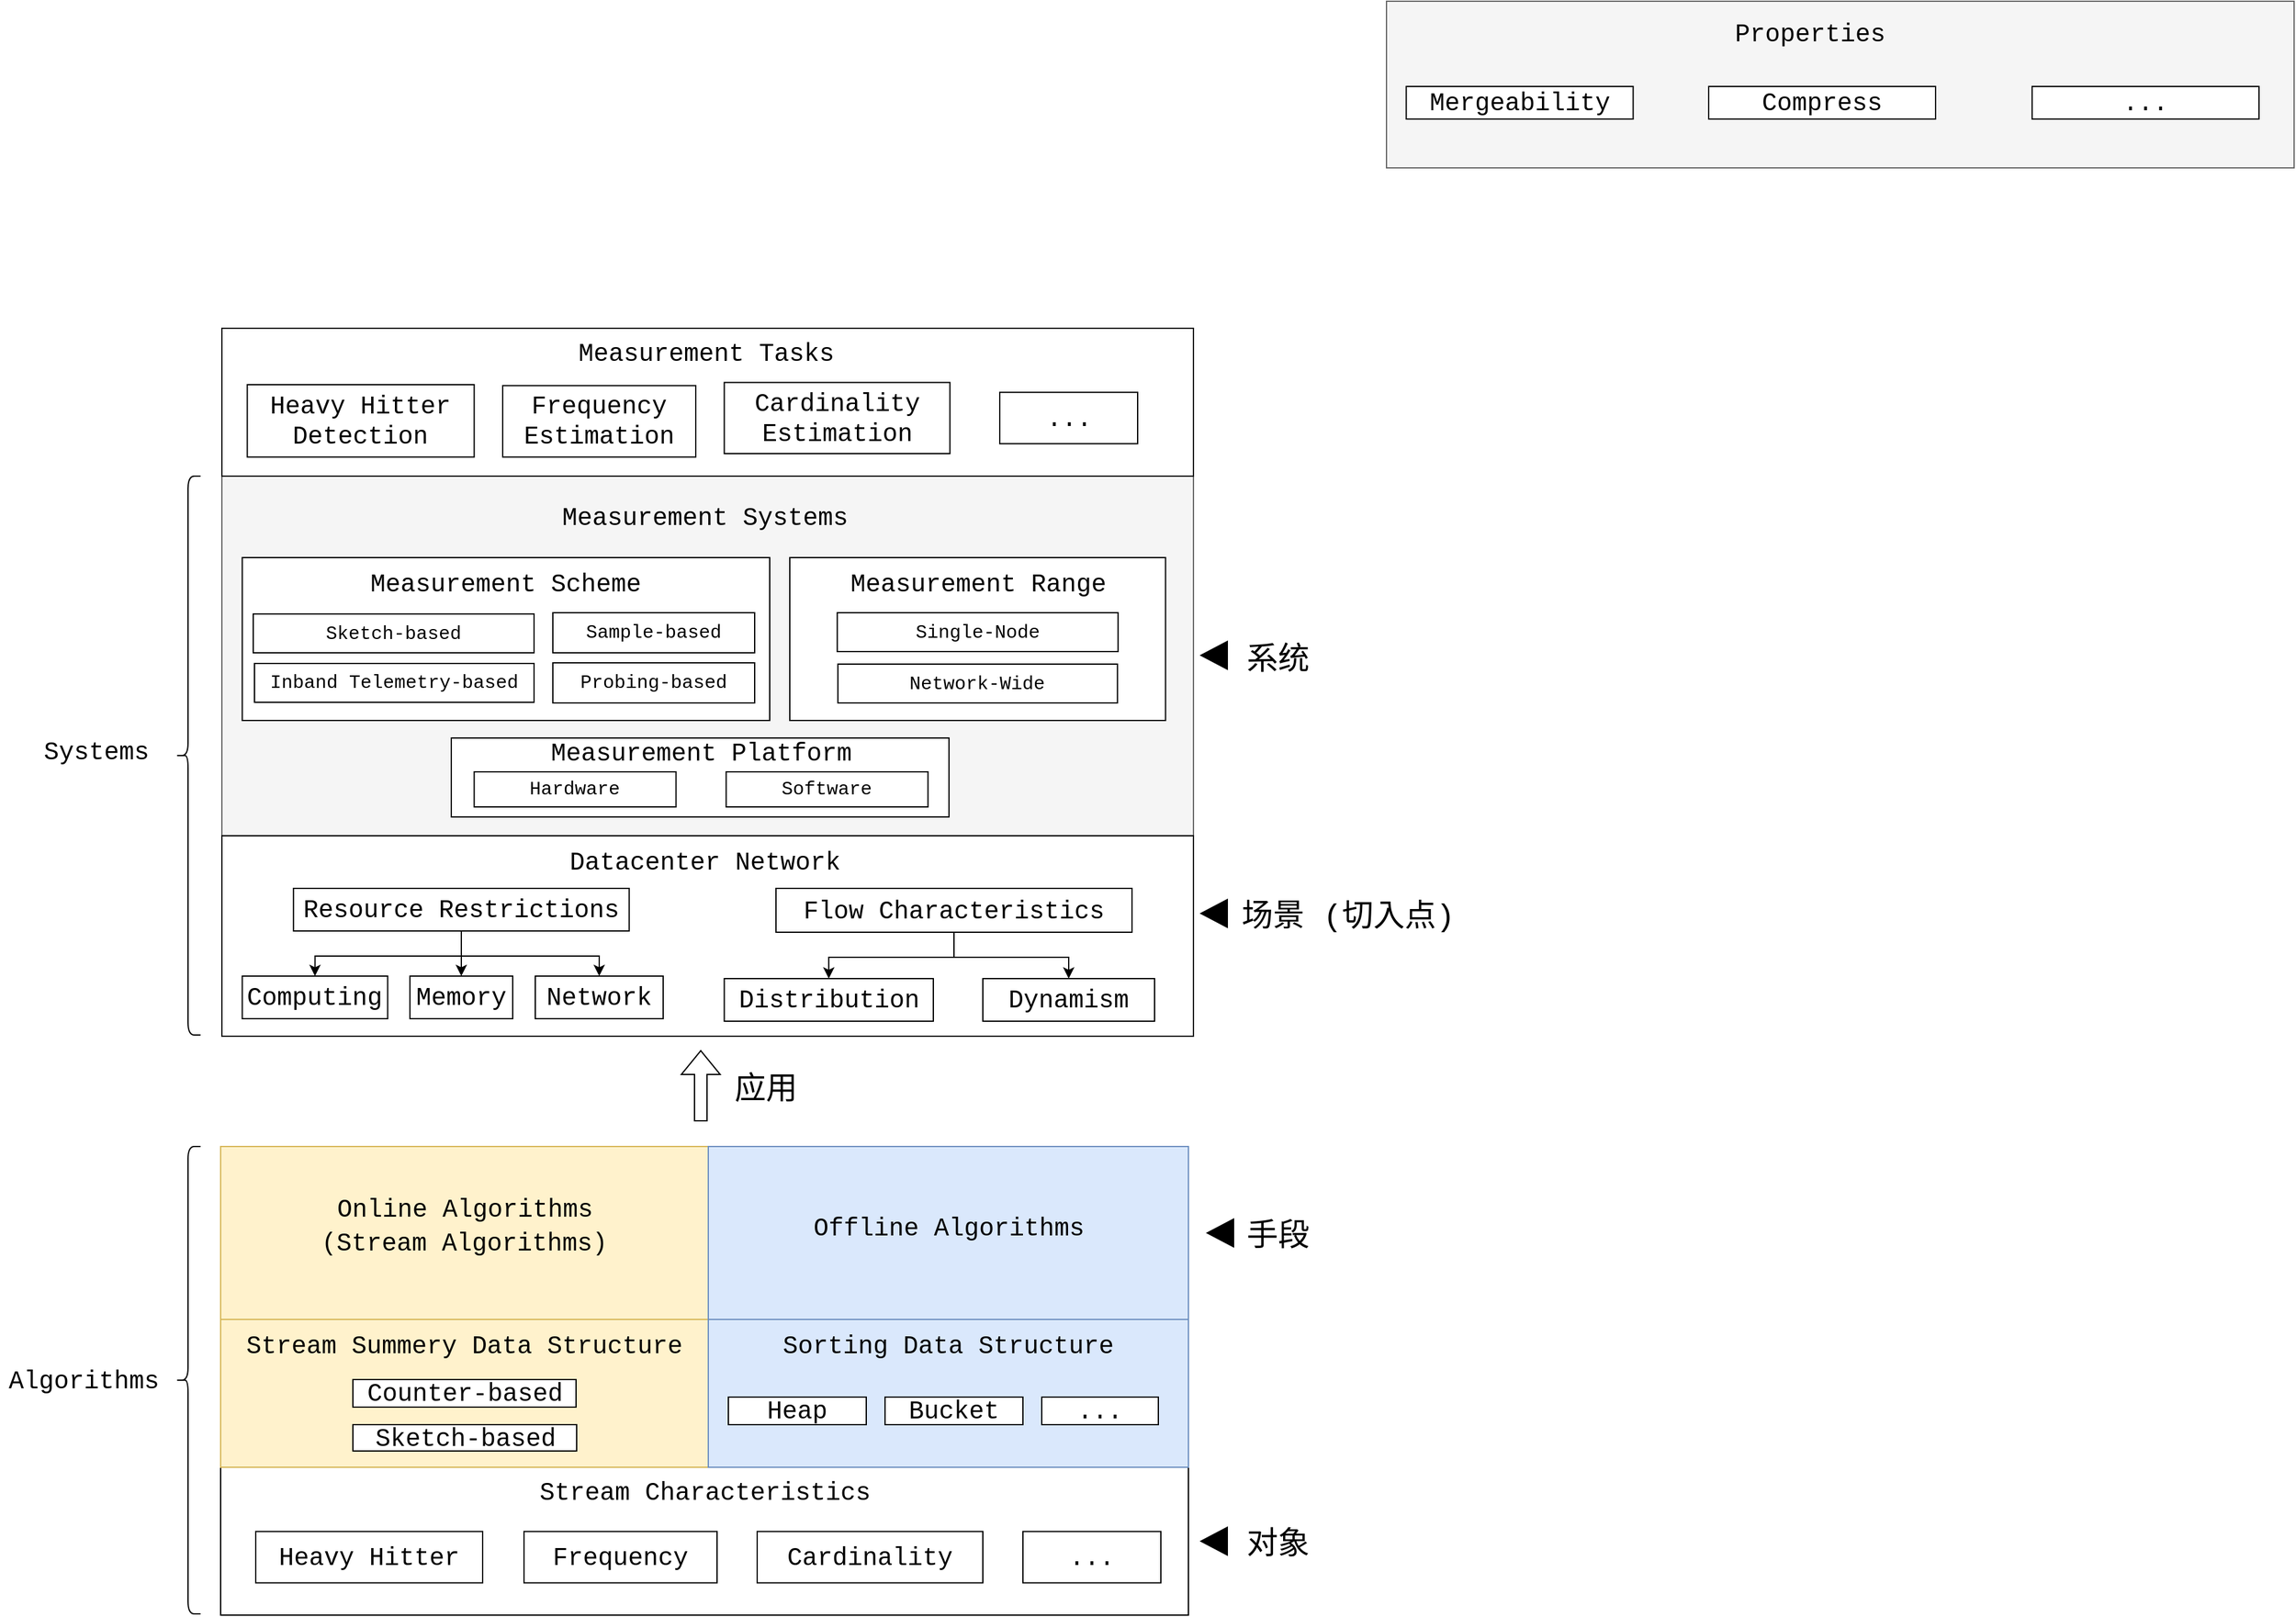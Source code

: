 <mxfile version="15.8.7" type="device"><diagram id="Fo_rX9s3fM5rtKiLsWzz" name="第 1 页"><mxGraphModel dx="1418" dy="1878" grid="0" gridSize="10" guides="1" tooltips="1" connect="1" arrows="1" fold="1" page="0" pageScale="1" pageWidth="827" pageHeight="1169" math="0" shadow="0"><root><mxCell id="0"/><mxCell id="1" parent="0"/><mxCell id="kq-J6m2-fg-HXUovKb18-7" value="" style="rounded=0;whiteSpace=wrap;html=1;fontSize=20;fontFamily=Courier New;fillColor=#f5f5f5;fontColor=#333333;strokeColor=#666666;" parent="1" vertex="1"><mxGeometry x="18" y="-632" width="775" height="288" as="geometry"/></mxCell><mxCell id="UKE4pqtR2QrWno4GWVfw-49" value="" style="rounded=0;whiteSpace=wrap;html=1;fontSize=20;fontFamily=Courier New;" parent="1" vertex="1"><mxGeometry x="34.25" y="-566" width="420.75" height="130" as="geometry"/></mxCell><mxCell id="BIPeO5LLadsczBP2kim2-12" value="" style="rounded=0;whiteSpace=wrap;html=1;fontSize=20;fontFamily=Courier New;" parent="1" vertex="1"><mxGeometry x="17" y="160" width="772" height="118" as="geometry"/></mxCell><mxCell id="BIPeO5LLadsczBP2kim2-6" value="Frequency" style="rounded=0;whiteSpace=wrap;html=1;fontSize=20;fontFamily=Courier New;" parent="1" vertex="1"><mxGeometry x="259" y="211.25" width="154" height="41" as="geometry"/></mxCell><mxCell id="BIPeO5LLadsczBP2kim2-13" value="Cardinality" style="rounded=0;whiteSpace=wrap;html=1;fontSize=20;fontFamily=Courier New;" parent="1" vertex="1"><mxGeometry x="445" y="211.25" width="180" height="41" as="geometry"/></mxCell><mxCell id="BIPeO5LLadsczBP2kim2-14" value="Heavy Hitter" style="rounded=0;whiteSpace=wrap;html=1;fontSize=20;fontFamily=Courier New;" parent="1" vertex="1"><mxGeometry x="45" y="211.25" width="181" height="41" as="geometry"/></mxCell><mxCell id="BIPeO5LLadsczBP2kim2-15" value="&lt;span&gt;Stream Characteristics&lt;/span&gt;" style="rounded=0;whiteSpace=wrap;html=1;fontFamily=Courier New;fontSize=20;fontColor=default;strokeColor=none;fillColor=none;" parent="1" vertex="1"><mxGeometry x="261.75" y="171" width="282.5" height="17" as="geometry"/></mxCell><mxCell id="BIPeO5LLadsczBP2kim2-16" value="" style="rounded=0;whiteSpace=wrap;html=1;fontSize=20;fontFamily=Courier New;fillColor=#fff2cc;strokeColor=#d6b656;" parent="1" vertex="1"><mxGeometry x="17" y="42" width="389" height="118" as="geometry"/></mxCell><mxCell id="bg9f0yt2du785UWf26Kq-1" value="" style="rounded=0;whiteSpace=wrap;html=1;fontSize=20;fontFamily=Courier New;" parent="1" vertex="1"><mxGeometry x="18" y="-344" width="775" height="160" as="geometry"/></mxCell><mxCell id="bg9f0yt2du785UWf26Kq-4" value="&lt;span&gt;Datacenter Network&lt;/span&gt;" style="rounded=0;whiteSpace=wrap;html=1;fontFamily=Courier New;fontSize=20;fontColor=default;strokeColor=none;fillColor=none;" parent="1" vertex="1"><mxGeometry x="261.75" y="-332" width="282.5" height="17" as="geometry"/></mxCell><mxCell id="UKE4pqtR2QrWno4GWVfw-39" style="edgeStyle=orthogonalEdgeStyle;rounded=0;orthogonalLoop=1;jettySize=auto;html=1;entryX=0.5;entryY=0;entryDx=0;entryDy=0;fontSize=25;" parent="1" source="bg9f0yt2du785UWf26Kq-7" target="UKE4pqtR2QrWno4GWVfw-37" edge="1"><mxGeometry relative="1" as="geometry"/></mxCell><mxCell id="UKE4pqtR2QrWno4GWVfw-40" style="edgeStyle=orthogonalEdgeStyle;rounded=0;orthogonalLoop=1;jettySize=auto;html=1;entryX=0.5;entryY=0;entryDx=0;entryDy=0;fontSize=25;" parent="1" source="bg9f0yt2du785UWf26Kq-7" target="UKE4pqtR2QrWno4GWVfw-38" edge="1"><mxGeometry relative="1" as="geometry"/></mxCell><mxCell id="UKE4pqtR2QrWno4GWVfw-42" style="edgeStyle=orthogonalEdgeStyle;rounded=0;orthogonalLoop=1;jettySize=auto;html=1;entryX=0.5;entryY=0;entryDx=0;entryDy=0;fontSize=25;" parent="1" source="bg9f0yt2du785UWf26Kq-7" target="UKE4pqtR2QrWno4GWVfw-41" edge="1"><mxGeometry relative="1" as="geometry"/></mxCell><mxCell id="bg9f0yt2du785UWf26Kq-7" value="Resource Restrictions" style="rounded=0;whiteSpace=wrap;html=1;fontSize=20;fontFamily=Courier New;" parent="1" vertex="1"><mxGeometry x="75.12" y="-302" width="267.75" height="34" as="geometry"/></mxCell><mxCell id="UKE4pqtR2QrWno4GWVfw-44" style="edgeStyle=orthogonalEdgeStyle;rounded=0;orthogonalLoop=1;jettySize=auto;html=1;entryX=0.5;entryY=0;entryDx=0;entryDy=0;fontSize=25;" parent="1" source="bg9f0yt2du785UWf26Kq-8" target="UKE4pqtR2QrWno4GWVfw-43" edge="1"><mxGeometry relative="1" as="geometry"/></mxCell><mxCell id="UKE4pqtR2QrWno4GWVfw-47" style="edgeStyle=orthogonalEdgeStyle;rounded=0;orthogonalLoop=1;jettySize=auto;html=1;fontSize=25;" parent="1" source="bg9f0yt2du785UWf26Kq-8" target="UKE4pqtR2QrWno4GWVfw-46" edge="1"><mxGeometry relative="1" as="geometry"/></mxCell><mxCell id="bg9f0yt2du785UWf26Kq-8" value="Flow Characteristics" style="rounded=0;whiteSpace=wrap;html=1;fontSize=20;fontFamily=Courier New;" parent="1" vertex="1"><mxGeometry x="460" y="-302" width="284" height="35" as="geometry"/></mxCell><mxCell id="kq-J6m2-fg-HXUovKb18-1" value="Counter-based" style="rounded=0;whiteSpace=wrap;html=1;fontSize=20;fontFamily=Courier New;" parent="1" vertex="1"><mxGeometry x="122.5" y="90" width="178" height="22" as="geometry"/></mxCell><mxCell id="kq-J6m2-fg-HXUovKb18-4" value="Stream Summery Data Structure" style="rounded=0;whiteSpace=wrap;html=1;fontFamily=Courier New;fontSize=20;fontColor=default;strokeColor=none;fillColor=none;" parent="1" vertex="1"><mxGeometry x="34.25" y="54" width="354.5" height="17" as="geometry"/></mxCell><mxCell id="kq-J6m2-fg-HXUovKb18-5" value="Sketch-based" style="rounded=0;whiteSpace=wrap;html=1;fontSize=20;fontFamily=Courier New;" parent="1" vertex="1"><mxGeometry x="122.5" y="126" width="178.5" height="21" as="geometry"/></mxCell><mxCell id="kq-J6m2-fg-HXUovKb18-6" value="&lt;span&gt;Measurement Systems&lt;/span&gt;" style="rounded=0;whiteSpace=wrap;html=1;fontFamily=Courier New;fontSize=20;fontColor=default;strokeColor=none;fillColor=none;" parent="1" vertex="1"><mxGeometry x="261.75" y="-607" width="282.5" height="17" as="geometry"/></mxCell><mxCell id="kq-J6m2-fg-HXUovKb18-10" value="" style="rounded=0;whiteSpace=wrap;html=1;fontSize=20;fontFamily=Courier New;fillColor=#fff2cc;strokeColor=#d6b656;" parent="1" vertex="1"><mxGeometry x="17" y="-96" width="389" height="138" as="geometry"/></mxCell><mxCell id="kq-J6m2-fg-HXUovKb18-11" value="Online Algorithms" style="rounded=0;whiteSpace=wrap;html=1;fontFamily=Courier New;fontSize=20;fontColor=default;strokeColor=none;fillColor=none;" parent="1" vertex="1"><mxGeometry x="102.5" y="-55" width="218" height="17" as="geometry"/></mxCell><mxCell id="kq-J6m2-fg-HXUovKb18-12" value="" style="rounded=0;whiteSpace=wrap;html=1;fontSize=20;fontFamily=Courier New;fillColor=#f5f5f5;fontColor=#333333;strokeColor=#666666;" parent="1" vertex="1"><mxGeometry x="947" y="-1010" width="724" height="133" as="geometry"/></mxCell><mxCell id="kq-J6m2-fg-HXUovKb18-13" value="Properties" style="rounded=0;whiteSpace=wrap;html=1;fontFamily=Courier New;fontSize=20;fontColor=default;strokeColor=none;fillColor=none;" parent="1" vertex="1"><mxGeometry x="1176" y="-993" width="218" height="17" as="geometry"/></mxCell><mxCell id="kq-J6m2-fg-HXUovKb18-14" value="Mergeability" style="rounded=0;whiteSpace=wrap;html=1;fontSize=20;fontFamily=Courier New;" parent="1" vertex="1"><mxGeometry x="962.75" y="-942" width="181" height="26" as="geometry"/></mxCell><mxCell id="kq-J6m2-fg-HXUovKb18-16" value="Compress" style="rounded=0;whiteSpace=wrap;html=1;fontSize=20;fontFamily=Courier New;" parent="1" vertex="1"><mxGeometry x="1204" y="-942" width="181" height="26" as="geometry"/></mxCell><mxCell id="kq-J6m2-fg-HXUovKb18-17" value="" style="shape=flexArrow;endArrow=classic;html=1;rounded=0;" parent="1" edge="1"><mxGeometry width="50" height="50" relative="1" as="geometry"><mxPoint x="400" y="-116" as="sourcePoint"/><mxPoint x="400" y="-173" as="targetPoint"/></mxGeometry></mxCell><mxCell id="O2oj13yAfcFER_HZGCw6-1" value="" style="rounded=0;whiteSpace=wrap;html=1;fontSize=20;fontFamily=Courier New;fillColor=#dae8fc;strokeColor=#6c8ebf;" parent="1" vertex="1"><mxGeometry x="406" y="-96" width="383" height="138" as="geometry"/></mxCell><mxCell id="O2oj13yAfcFER_HZGCw6-2" value="Offline Algorithms" style="rounded=0;whiteSpace=wrap;html=1;fontFamily=Courier New;fontSize=20;fontColor=default;strokeColor=none;fillColor=none;" parent="1" vertex="1"><mxGeometry x="475.5" y="-49" width="244" height="36" as="geometry"/></mxCell><mxCell id="UKE4pqtR2QrWno4GWVfw-1" value="(Stream Algorithms)" style="rounded=0;whiteSpace=wrap;html=1;fontFamily=Courier New;fontSize=20;fontColor=default;strokeColor=none;fillColor=none;" parent="1" vertex="1"><mxGeometry x="93" y="-28" width="237" height="17" as="geometry"/></mxCell><mxCell id="UKE4pqtR2QrWno4GWVfw-2" value="..." style="rounded=0;whiteSpace=wrap;html=1;fontSize=20;fontFamily=Courier New;" parent="1" vertex="1"><mxGeometry x="1462" y="-942" width="181" height="26" as="geometry"/></mxCell><mxCell id="UKE4pqtR2QrWno4GWVfw-4" value="..." style="rounded=0;whiteSpace=wrap;html=1;fontSize=20;fontFamily=Courier New;" parent="1" vertex="1"><mxGeometry x="657" y="211.25" width="110" height="41" as="geometry"/></mxCell><mxCell id="UKE4pqtR2QrWno4GWVfw-5" value="Sketch-based" style="rounded=0;whiteSpace=wrap;html=1;fontSize=15;fontFamily=Courier New;" parent="1" vertex="1"><mxGeometry x="43" y="-521" width="224" height="31" as="geometry"/></mxCell><mxCell id="UKE4pqtR2QrWno4GWVfw-6" value="Sample-based" style="rounded=0;whiteSpace=wrap;html=1;fontSize=15;fontFamily=Courier New;" parent="1" vertex="1"><mxGeometry x="282" y="-522" width="161" height="32" as="geometry"/></mxCell><mxCell id="UKE4pqtR2QrWno4GWVfw-8" value="Inband Telemetry-based" style="rounded=0;whiteSpace=wrap;html=1;fontSize=15;fontFamily=Courier New;" parent="1" vertex="1"><mxGeometry x="44" y="-481.5" width="223" height="31" as="geometry"/></mxCell><mxCell id="UKE4pqtR2QrWno4GWVfw-9" value="Probing-based" style="rounded=0;whiteSpace=wrap;html=1;fontSize=15;fontFamily=Courier New;" parent="1" vertex="1"><mxGeometry x="282" y="-482" width="161" height="32" as="geometry"/></mxCell><mxCell id="UKE4pqtR2QrWno4GWVfw-11" value="" style="shape=curlyBracket;whiteSpace=wrap;html=1;rounded=1;fontSize=15;" parent="1" vertex="1"><mxGeometry x="-19" y="-631" width="20" height="446" as="geometry"/></mxCell><mxCell id="UKE4pqtR2QrWno4GWVfw-12" value="" style="shape=curlyBracket;whiteSpace=wrap;html=1;rounded=1;fontSize=15;" parent="1" vertex="1"><mxGeometry x="-19" y="-96" width="20" height="373" as="geometry"/></mxCell><mxCell id="UKE4pqtR2QrWno4GWVfw-13" value="Algorithms" style="rounded=0;whiteSpace=wrap;html=1;fontFamily=Courier New;fontSize=20;fontColor=default;strokeColor=none;fillColor=none;" parent="1" vertex="1"><mxGeometry x="-159" y="82" width="134" height="17" as="geometry"/></mxCell><mxCell id="UKE4pqtR2QrWno4GWVfw-14" value="Systems" style="rounded=0;whiteSpace=wrap;html=1;fontFamily=Courier New;fontSize=20;fontColor=default;strokeColor=none;fillColor=none;" parent="1" vertex="1"><mxGeometry x="-149" y="-419.5" width="134" height="17" as="geometry"/></mxCell><mxCell id="UKE4pqtR2QrWno4GWVfw-15" value="" style="triangle;whiteSpace=wrap;html=1;fontSize=15;rotation=-180;fillColor=#000000;" parent="1" vertex="1"><mxGeometry x="799" y="208" width="21" height="22" as="geometry"/></mxCell><mxCell id="UKE4pqtR2QrWno4GWVfw-16" value="&lt;font style=&quot;font-size: 25px&quot;&gt;对象&lt;/font&gt;" style="rounded=0;whiteSpace=wrap;html=1;fontFamily=Courier New;fontSize=20;fontColor=default;strokeColor=none;fillColor=none;" parent="1" vertex="1"><mxGeometry x="829" y="213" width="63" height="17" as="geometry"/></mxCell><mxCell id="UKE4pqtR2QrWno4GWVfw-17" value="" style="triangle;whiteSpace=wrap;html=1;fontSize=15;rotation=-180;fillColor=#000000;" parent="1" vertex="1"><mxGeometry x="804" y="-38" width="21" height="22" as="geometry"/></mxCell><mxCell id="UKE4pqtR2QrWno4GWVfw-18" value="&lt;font style=&quot;font-size: 25px&quot;&gt;手段&lt;/font&gt;" style="rounded=0;whiteSpace=wrap;html=1;fontFamily=Courier New;fontSize=20;fontColor=default;strokeColor=none;fillColor=none;" parent="1" vertex="1"><mxGeometry x="829" y="-33" width="63" height="17" as="geometry"/></mxCell><mxCell id="UKE4pqtR2QrWno4GWVfw-20" value="" style="triangle;whiteSpace=wrap;html=1;fontSize=15;rotation=-180;fillColor=#000000;" parent="1" vertex="1"><mxGeometry x="799" y="-293" width="21" height="22" as="geometry"/></mxCell><mxCell id="UKE4pqtR2QrWno4GWVfw-21" value="&lt;span style=&quot;font-size: 25px&quot;&gt;场景 (切入点)&lt;/span&gt;" style="rounded=0;whiteSpace=wrap;html=1;fontFamily=Courier New;fontSize=20;fontColor=default;strokeColor=none;fillColor=none;" parent="1" vertex="1"><mxGeometry x="829" y="-288" width="175" height="17" as="geometry"/></mxCell><mxCell id="UKE4pqtR2QrWno4GWVfw-22" value="" style="triangle;whiteSpace=wrap;html=1;fontSize=15;rotation=-180;fillColor=#000000;" parent="1" vertex="1"><mxGeometry x="799" y="-499" width="21" height="22" as="geometry"/></mxCell><mxCell id="UKE4pqtR2QrWno4GWVfw-23" value="&lt;font style=&quot;font-size: 25px&quot;&gt;系统&lt;/font&gt;" style="rounded=0;whiteSpace=wrap;html=1;fontFamily=Courier New;fontSize=20;fontColor=default;strokeColor=none;fillColor=none;" parent="1" vertex="1"><mxGeometry x="823" y="-493" width="75" height="17" as="geometry"/></mxCell><mxCell id="UKE4pqtR2QrWno4GWVfw-24" value="应用" style="text;html=1;strokeColor=none;fillColor=none;align=center;verticalAlign=middle;whiteSpace=wrap;rounded=0;fontSize=25;" parent="1" vertex="1"><mxGeometry x="422" y="-159" width="60" height="30" as="geometry"/></mxCell><mxCell id="UKE4pqtR2QrWno4GWVfw-26" value="" style="rounded=0;whiteSpace=wrap;html=1;fontSize=20;fontFamily=Courier New;fillColor=#dae8fc;strokeColor=#6c8ebf;" parent="1" vertex="1"><mxGeometry x="406" y="42" width="383" height="118" as="geometry"/></mxCell><mxCell id="UKE4pqtR2QrWno4GWVfw-29" value="Heap" style="rounded=0;whiteSpace=wrap;html=1;fontSize=20;fontFamily=Courier New;" parent="1" vertex="1"><mxGeometry x="422" y="104" width="110" height="22" as="geometry"/></mxCell><mxCell id="UKE4pqtR2QrWno4GWVfw-30" value="Bucket" style="rounded=0;whiteSpace=wrap;html=1;fontSize=20;fontFamily=Courier New;" parent="1" vertex="1"><mxGeometry x="547" y="104" width="110" height="22" as="geometry"/></mxCell><mxCell id="UKE4pqtR2QrWno4GWVfw-33" value="Sorting Data Structure" style="rounded=0;whiteSpace=wrap;html=1;fontFamily=Courier New;fontSize=20;fontColor=default;strokeColor=none;fillColor=none;" parent="1" vertex="1"><mxGeometry x="420.25" y="54" width="354.5" height="17" as="geometry"/></mxCell><mxCell id="UKE4pqtR2QrWno4GWVfw-35" value="..." style="rounded=0;whiteSpace=wrap;html=1;fontSize=20;fontFamily=Courier New;" parent="1" vertex="1"><mxGeometry x="672" y="104" width="93" height="22" as="geometry"/></mxCell><mxCell id="UKE4pqtR2QrWno4GWVfw-37" value="Computing" style="rounded=0;whiteSpace=wrap;html=1;fontSize=20;fontFamily=Courier New;" parent="1" vertex="1"><mxGeometry x="34.25" y="-232" width="116" height="34" as="geometry"/></mxCell><mxCell id="UKE4pqtR2QrWno4GWVfw-38" value="Memory" style="rounded=0;whiteSpace=wrap;html=1;fontSize=20;fontFamily=Courier New;" parent="1" vertex="1"><mxGeometry x="168" y="-232" width="82" height="34" as="geometry"/></mxCell><mxCell id="UKE4pqtR2QrWno4GWVfw-41" value="Network" style="rounded=0;whiteSpace=wrap;html=1;fontSize=20;fontFamily=Courier New;" parent="1" vertex="1"><mxGeometry x="268" y="-232" width="102" height="34" as="geometry"/></mxCell><mxCell id="UKE4pqtR2QrWno4GWVfw-43" value="Distribution" style="rounded=0;whiteSpace=wrap;html=1;fontSize=20;fontFamily=Courier New;" parent="1" vertex="1"><mxGeometry x="418.75" y="-230" width="166.75" height="34" as="geometry"/></mxCell><mxCell id="UKE4pqtR2QrWno4GWVfw-46" value="Dynamism" style="rounded=0;whiteSpace=wrap;html=1;fontSize=20;fontFamily=Courier New;" parent="1" vertex="1"><mxGeometry x="625" y="-230" width="137" height="34" as="geometry"/></mxCell><mxCell id="UKE4pqtR2QrWno4GWVfw-50" value="&lt;span&gt;Measurement Scheme&lt;/span&gt;" style="rounded=0;whiteSpace=wrap;html=1;fontFamily=Courier New;fontSize=20;fontColor=default;strokeColor=none;fillColor=none;" parent="1" vertex="1"><mxGeometry x="103.38" y="-554" width="282.5" height="17" as="geometry"/></mxCell><mxCell id="UKE4pqtR2QrWno4GWVfw-51" value="" style="rounded=0;whiteSpace=wrap;html=1;fontSize=20;fontFamily=Courier New;" parent="1" vertex="1"><mxGeometry x="471" y="-566" width="299.75" height="130" as="geometry"/></mxCell><mxCell id="UKE4pqtR2QrWno4GWVfw-52" value="&lt;span&gt;Measurement Range&lt;/span&gt;" style="rounded=0;whiteSpace=wrap;html=1;fontFamily=Courier New;fontSize=20;fontColor=default;strokeColor=none;fillColor=none;" parent="1" vertex="1"><mxGeometry x="479.62" y="-554" width="282.5" height="17" as="geometry"/></mxCell><mxCell id="UKE4pqtR2QrWno4GWVfw-53" value="Single-Node" style="rounded=0;whiteSpace=wrap;html=1;fontSize=15;fontFamily=Courier New;" parent="1" vertex="1"><mxGeometry x="508.87" y="-522" width="224" height="31" as="geometry"/></mxCell><mxCell id="UKE4pqtR2QrWno4GWVfw-54" value="Network-Wide" style="rounded=0;whiteSpace=wrap;html=1;fontSize=15;fontFamily=Courier New;" parent="1" vertex="1"><mxGeometry x="509.38" y="-481" width="223" height="31" as="geometry"/></mxCell><mxCell id="UKE4pqtR2QrWno4GWVfw-55" value="" style="rounded=0;whiteSpace=wrap;html=1;fontSize=20;fontFamily=Courier New;" parent="1" vertex="1"><mxGeometry x="201" y="-422" width="397" height="63" as="geometry"/></mxCell><mxCell id="UKE4pqtR2QrWno4GWVfw-56" value="&lt;span&gt;Measurement Platform&lt;/span&gt;" style="rounded=0;whiteSpace=wrap;html=1;fontFamily=Courier New;fontSize=20;fontColor=default;strokeColor=none;fillColor=none;" parent="1" vertex="1"><mxGeometry x="259" y="-419" width="282.5" height="17" as="geometry"/></mxCell><mxCell id="UKE4pqtR2QrWno4GWVfw-57" value="Hardware" style="rounded=0;whiteSpace=wrap;html=1;fontSize=15;fontFamily=Courier New;" parent="1" vertex="1"><mxGeometry x="219.25" y="-395" width="161" height="28" as="geometry"/></mxCell><mxCell id="UKE4pqtR2QrWno4GWVfw-58" value="Software" style="rounded=0;whiteSpace=wrap;html=1;fontSize=15;fontFamily=Courier New;" parent="1" vertex="1"><mxGeometry x="420.25" y="-395" width="161" height="28" as="geometry"/></mxCell><mxCell id="x2FRDAhNiD8uwrdNQdY7-1" value="" style="rounded=0;whiteSpace=wrap;html=1;fontSize=20;fontFamily=Courier New;" parent="1" vertex="1"><mxGeometry x="18" y="-749" width="775" height="118" as="geometry"/></mxCell><mxCell id="x2FRDAhNiD8uwrdNQdY7-2" value="Frequency Estimation" style="rounded=0;whiteSpace=wrap;html=1;fontSize=20;fontFamily=Courier New;" parent="1" vertex="1"><mxGeometry x="242" y="-703.25" width="154" height="57" as="geometry"/></mxCell><mxCell id="x2FRDAhNiD8uwrdNQdY7-3" value="Cardinality Estimation" style="rounded=0;whiteSpace=wrap;html=1;fontSize=20;fontFamily=Courier New;" parent="1" vertex="1"><mxGeometry x="418.75" y="-705.75" width="180" height="56.75" as="geometry"/></mxCell><mxCell id="x2FRDAhNiD8uwrdNQdY7-4" value="Heavy Hitter Detection" style="rounded=0;whiteSpace=wrap;html=1;fontSize=20;fontFamily=Courier New;" parent="1" vertex="1"><mxGeometry x="38.25" y="-704" width="181" height="57.75" as="geometry"/></mxCell><mxCell id="x2FRDAhNiD8uwrdNQdY7-5" value="&lt;span&gt;Measurement Tasks&lt;/span&gt;" style="rounded=0;whiteSpace=wrap;html=1;fontFamily=Courier New;fontSize=20;fontColor=default;strokeColor=none;fillColor=none;" parent="1" vertex="1"><mxGeometry x="262.75" y="-738" width="282.5" height="17" as="geometry"/></mxCell><mxCell id="x2FRDAhNiD8uwrdNQdY7-6" value="..." style="rounded=0;whiteSpace=wrap;html=1;fontSize=20;fontFamily=Courier New;" parent="1" vertex="1"><mxGeometry x="638.5" y="-697.88" width="110" height="41" as="geometry"/></mxCell></root></mxGraphModel></diagram></mxfile>